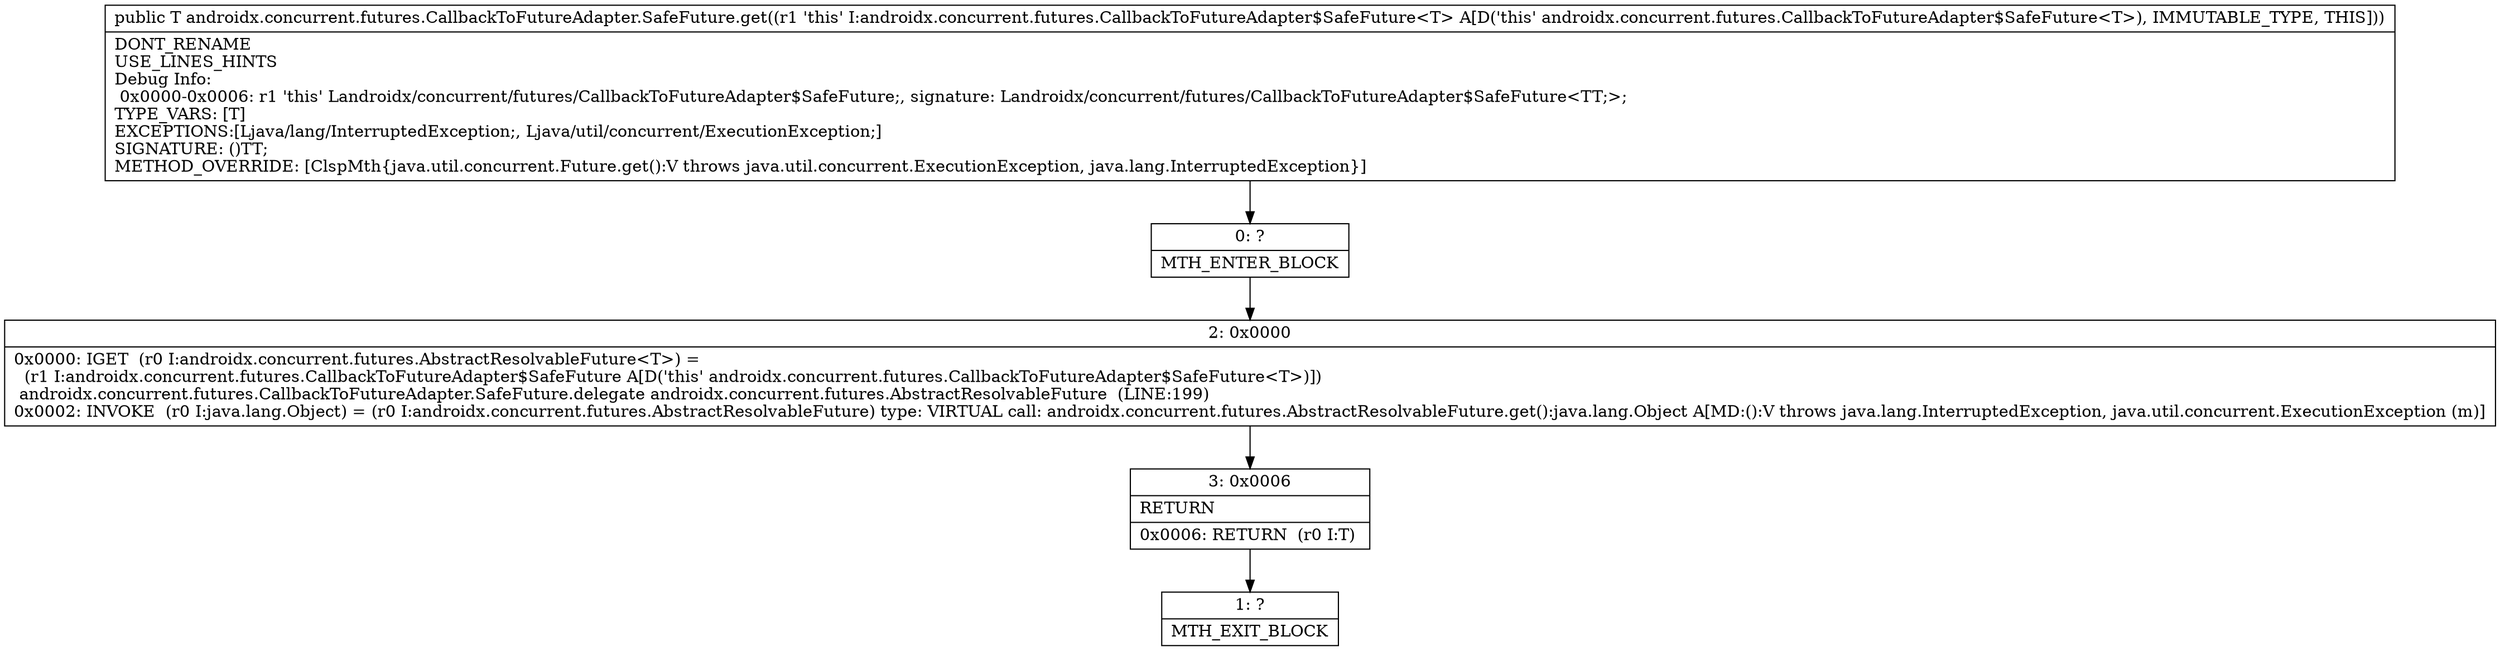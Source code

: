 digraph "CFG forandroidx.concurrent.futures.CallbackToFutureAdapter.SafeFuture.get()Ljava\/lang\/Object;" {
Node_0 [shape=record,label="{0\:\ ?|MTH_ENTER_BLOCK\l}"];
Node_2 [shape=record,label="{2\:\ 0x0000|0x0000: IGET  (r0 I:androidx.concurrent.futures.AbstractResolvableFuture\<T\>) = \l  (r1 I:androidx.concurrent.futures.CallbackToFutureAdapter$SafeFuture A[D('this' androidx.concurrent.futures.CallbackToFutureAdapter$SafeFuture\<T\>)])\l androidx.concurrent.futures.CallbackToFutureAdapter.SafeFuture.delegate androidx.concurrent.futures.AbstractResolvableFuture  (LINE:199)\l0x0002: INVOKE  (r0 I:java.lang.Object) = (r0 I:androidx.concurrent.futures.AbstractResolvableFuture) type: VIRTUAL call: androidx.concurrent.futures.AbstractResolvableFuture.get():java.lang.Object A[MD:():V throws java.lang.InterruptedException, java.util.concurrent.ExecutionException (m)]\l}"];
Node_3 [shape=record,label="{3\:\ 0x0006|RETURN\l|0x0006: RETURN  (r0 I:T) \l}"];
Node_1 [shape=record,label="{1\:\ ?|MTH_EXIT_BLOCK\l}"];
MethodNode[shape=record,label="{public T androidx.concurrent.futures.CallbackToFutureAdapter.SafeFuture.get((r1 'this' I:androidx.concurrent.futures.CallbackToFutureAdapter$SafeFuture\<T\> A[D('this' androidx.concurrent.futures.CallbackToFutureAdapter$SafeFuture\<T\>), IMMUTABLE_TYPE, THIS]))  | DONT_RENAME\lUSE_LINES_HINTS\lDebug Info:\l  0x0000\-0x0006: r1 'this' Landroidx\/concurrent\/futures\/CallbackToFutureAdapter$SafeFuture;, signature: Landroidx\/concurrent\/futures\/CallbackToFutureAdapter$SafeFuture\<TT;\>;\lTYPE_VARS: [T]\lEXCEPTIONS:[Ljava\/lang\/InterruptedException;, Ljava\/util\/concurrent\/ExecutionException;]\lSIGNATURE: ()TT;\lMETHOD_OVERRIDE: [ClspMth\{java.util.concurrent.Future.get():V throws java.util.concurrent.ExecutionException, java.lang.InterruptedException\}]\l}"];
MethodNode -> Node_0;Node_0 -> Node_2;
Node_2 -> Node_3;
Node_3 -> Node_1;
}

